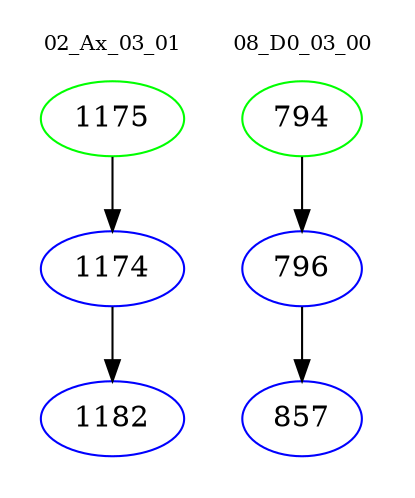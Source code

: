 digraph{
subgraph cluster_0 {
color = white
label = "02_Ax_03_01";
fontsize=10;
T0_1175 [label="1175", color="green"]
T0_1175 -> T0_1174 [color="black"]
T0_1174 [label="1174", color="blue"]
T0_1174 -> T0_1182 [color="black"]
T0_1182 [label="1182", color="blue"]
}
subgraph cluster_1 {
color = white
label = "08_D0_03_00";
fontsize=10;
T1_794 [label="794", color="green"]
T1_794 -> T1_796 [color="black"]
T1_796 [label="796", color="blue"]
T1_796 -> T1_857 [color="black"]
T1_857 [label="857", color="blue"]
}
}
